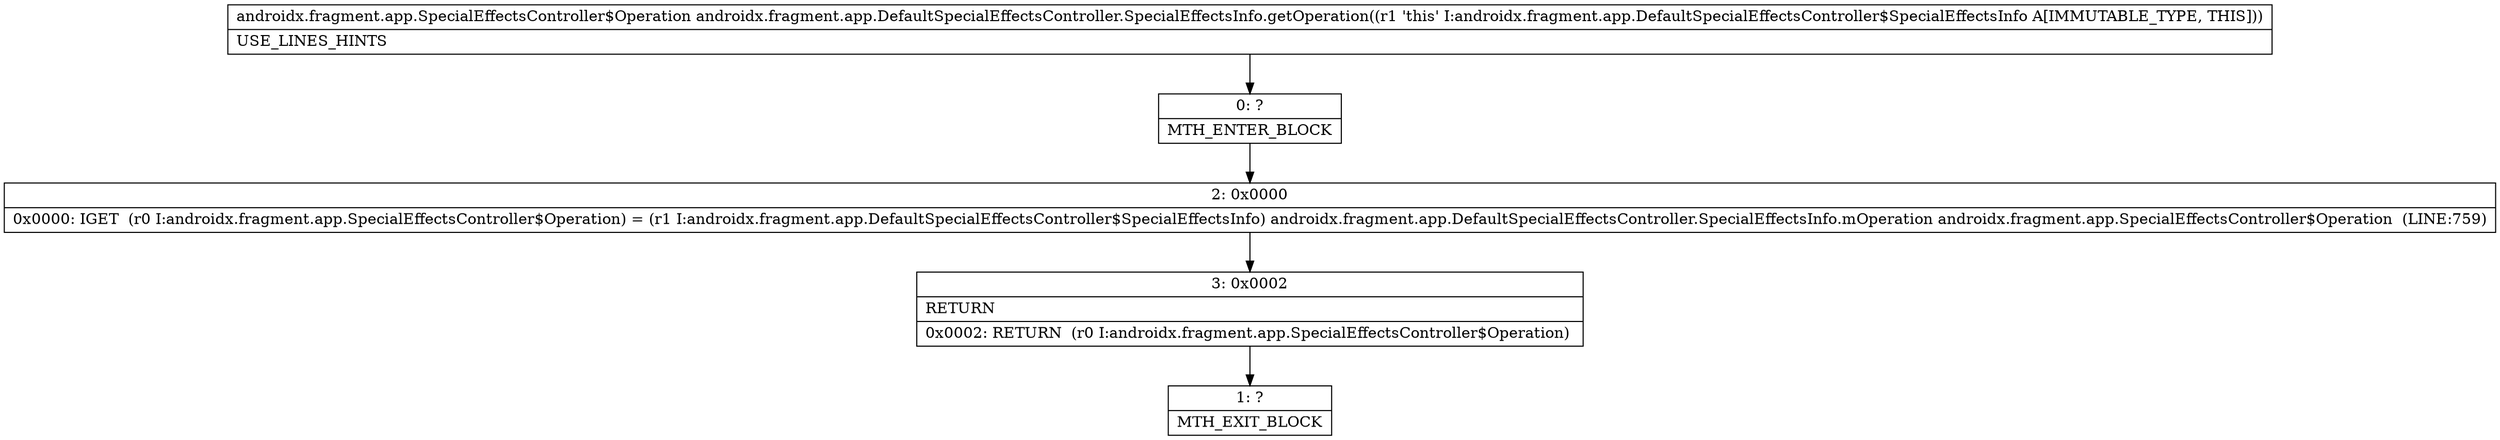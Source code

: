 digraph "CFG forandroidx.fragment.app.DefaultSpecialEffectsController.SpecialEffectsInfo.getOperation()Landroidx\/fragment\/app\/SpecialEffectsController$Operation;" {
Node_0 [shape=record,label="{0\:\ ?|MTH_ENTER_BLOCK\l}"];
Node_2 [shape=record,label="{2\:\ 0x0000|0x0000: IGET  (r0 I:androidx.fragment.app.SpecialEffectsController$Operation) = (r1 I:androidx.fragment.app.DefaultSpecialEffectsController$SpecialEffectsInfo) androidx.fragment.app.DefaultSpecialEffectsController.SpecialEffectsInfo.mOperation androidx.fragment.app.SpecialEffectsController$Operation  (LINE:759)\l}"];
Node_3 [shape=record,label="{3\:\ 0x0002|RETURN\l|0x0002: RETURN  (r0 I:androidx.fragment.app.SpecialEffectsController$Operation) \l}"];
Node_1 [shape=record,label="{1\:\ ?|MTH_EXIT_BLOCK\l}"];
MethodNode[shape=record,label="{androidx.fragment.app.SpecialEffectsController$Operation androidx.fragment.app.DefaultSpecialEffectsController.SpecialEffectsInfo.getOperation((r1 'this' I:androidx.fragment.app.DefaultSpecialEffectsController$SpecialEffectsInfo A[IMMUTABLE_TYPE, THIS]))  | USE_LINES_HINTS\l}"];
MethodNode -> Node_0;Node_0 -> Node_2;
Node_2 -> Node_3;
Node_3 -> Node_1;
}

